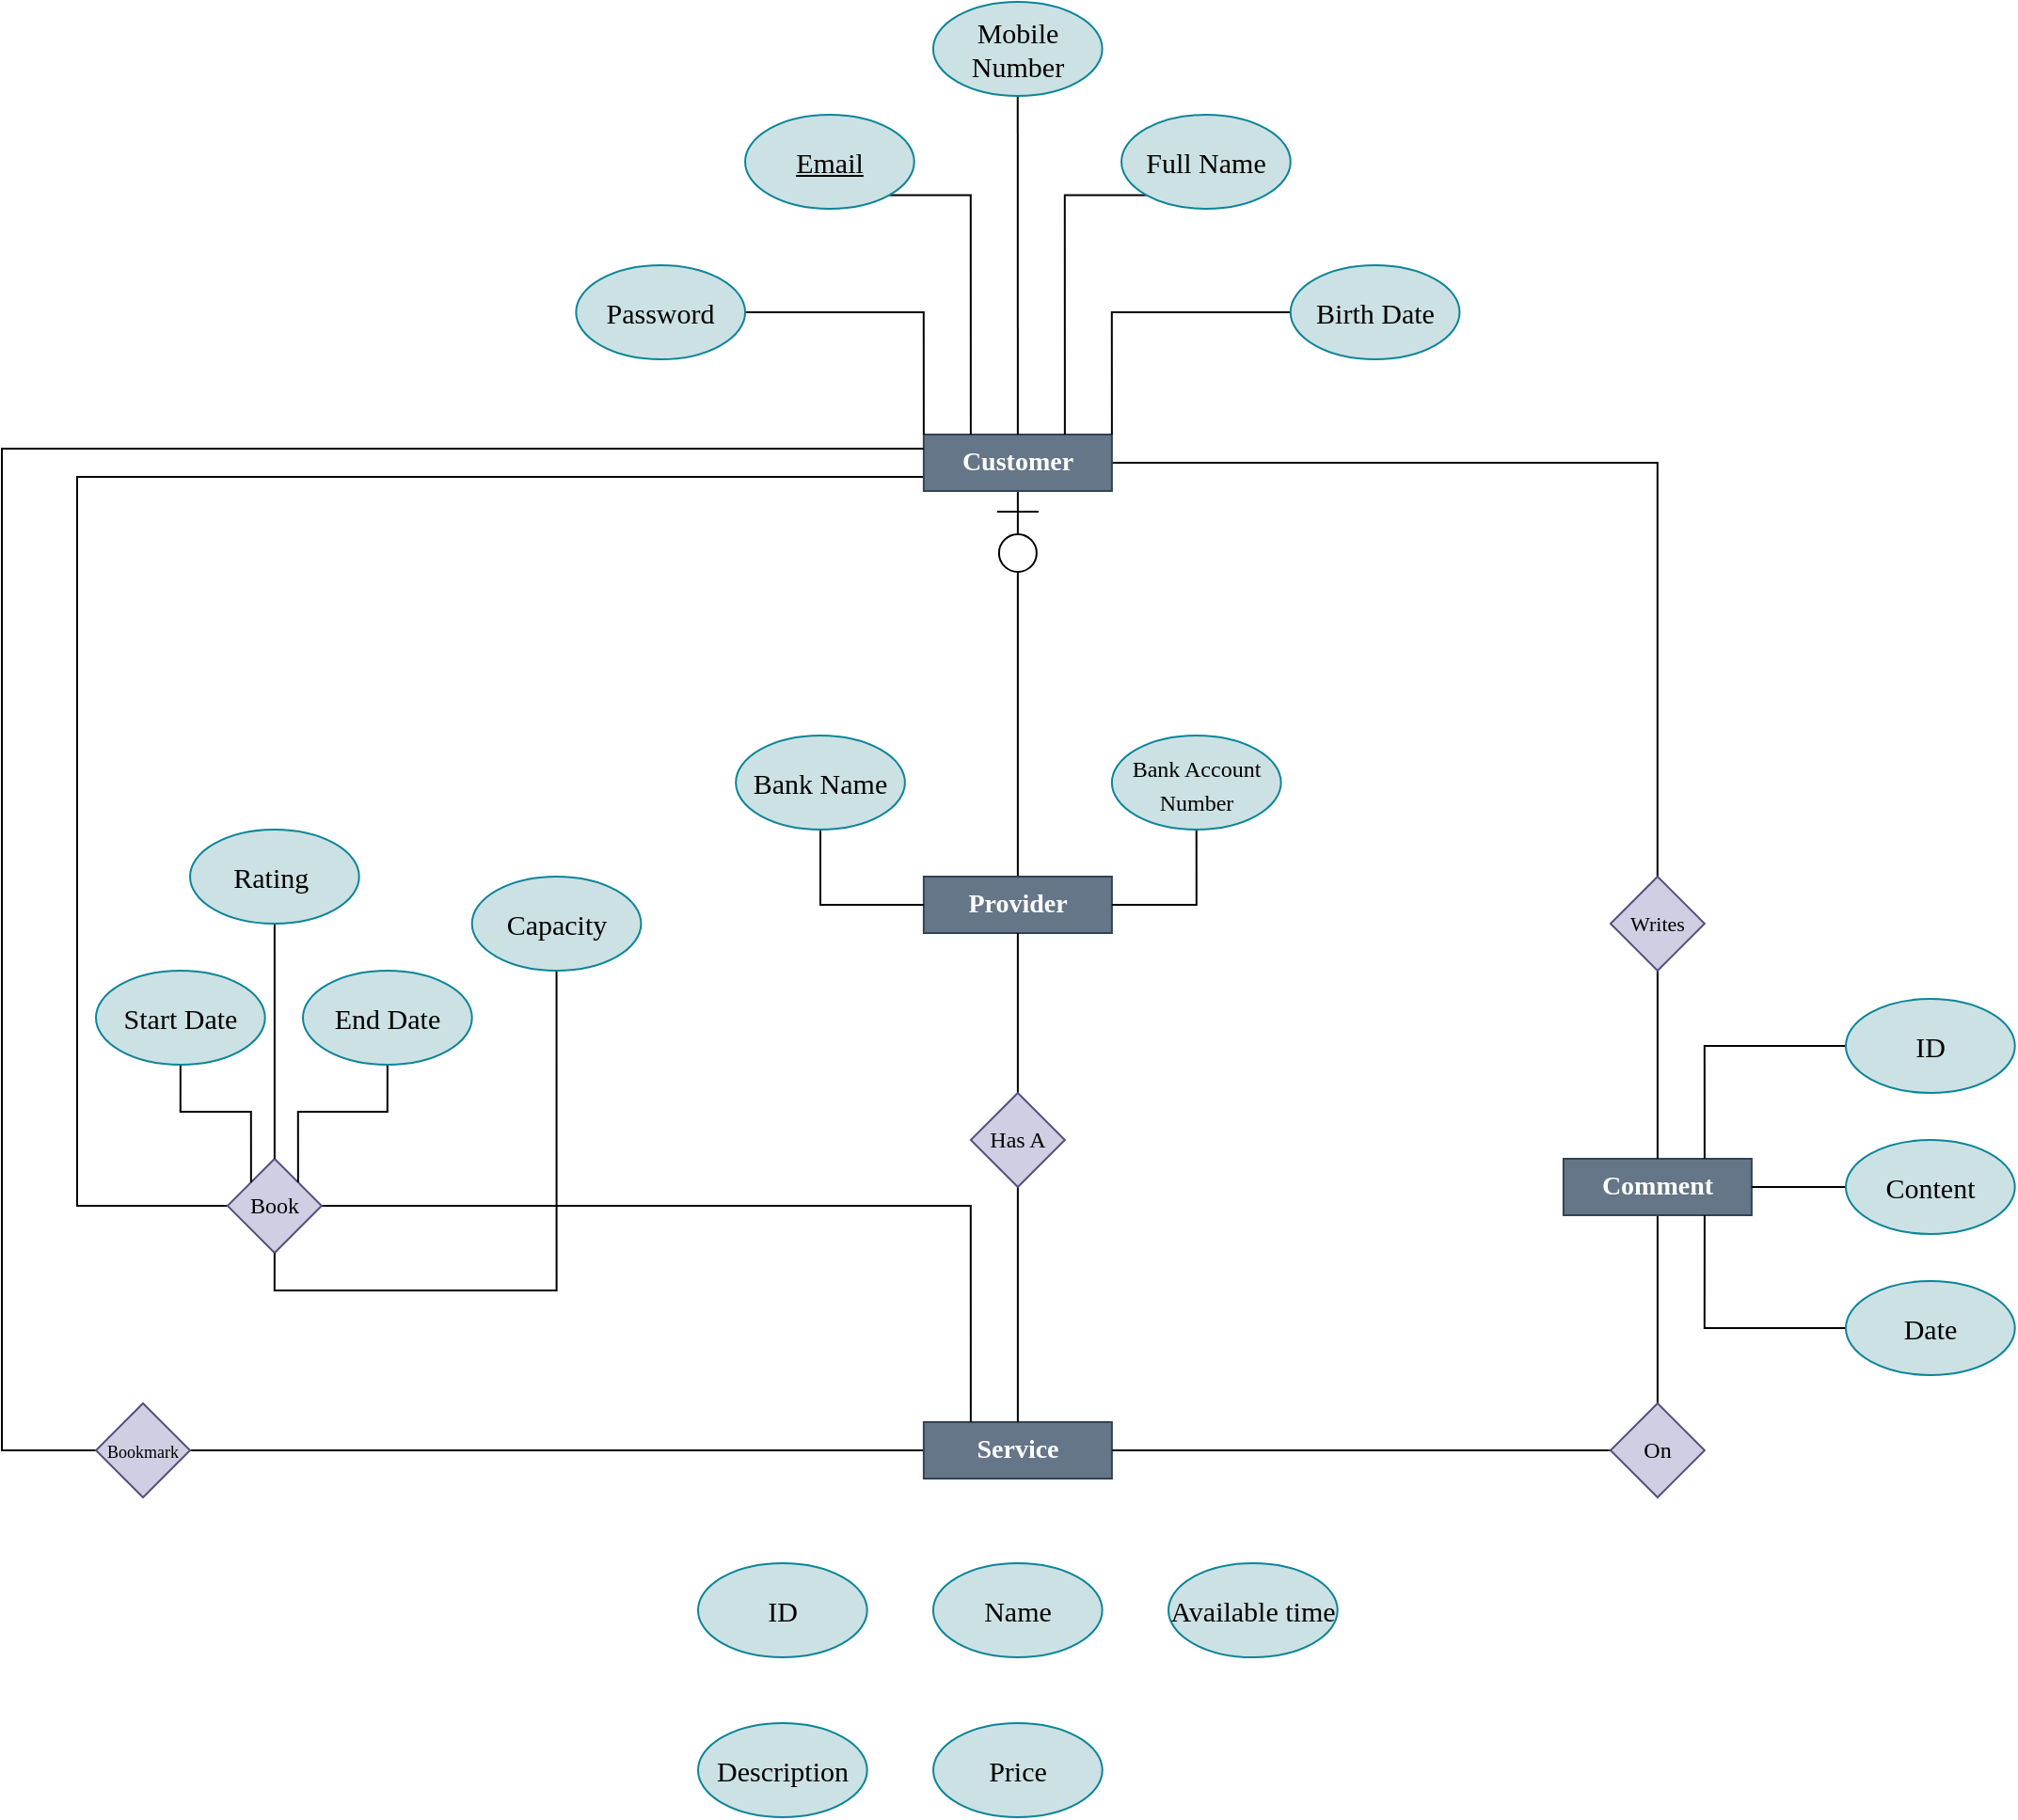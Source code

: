 <mxfile version="16.5.1" type="device"><diagram id="lwjYNqd2mGroTuCpTEDb" name="Page-1"><mxGraphModel dx="1892" dy="1640" grid="1" gridSize="10" guides="1" tooltips="1" connect="1" arrows="1" fold="1" page="1" pageScale="1" pageWidth="850" pageHeight="1100" math="0" shadow="0"><root><mxCell id="0"/><mxCell id="1" parent="0"/><mxCell id="0uH2ICQoQljGwYaE2qO1-36" style="edgeStyle=orthogonalEdgeStyle;rounded=0;orthogonalLoop=1;jettySize=auto;html=1;exitX=0.5;exitY=1;exitDx=0;exitDy=0;fontSize=9;endArrow=none;endFill=0;fontFamily=Georgia;fontStyle=0" edge="1" parent="1" source="0uH2ICQoQljGwYaE2qO1-5" target="0uH2ICQoQljGwYaE2qO1-35"><mxGeometry relative="1" as="geometry"/></mxCell><mxCell id="0uH2ICQoQljGwYaE2qO1-5" value="Comment" style="rounded=0;whiteSpace=wrap;html=1;fillColor=#647687;strokeColor=#314354;fontColor=#ffffff;fontSize=14;fontStyle=1;fontFamily=Georgia;" vertex="1" parent="1"><mxGeometry x="329.94" y="225" width="100" height="30" as="geometry"/></mxCell><mxCell id="0uH2ICQoQljGwYaE2qO1-21" style="edgeStyle=orthogonalEdgeStyle;rounded=0;orthogonalLoop=1;jettySize=auto;html=1;exitX=1;exitY=0.5;exitDx=0;exitDy=0;entryX=0;entryY=0.5;entryDx=0;entryDy=0;endArrow=none;endFill=0;fontFamily=Georgia;fontStyle=0" edge="1" parent="1" source="0uH2ICQoQljGwYaE2qO1-26" target="0uH2ICQoQljGwYaE2qO1-13"><mxGeometry relative="1" as="geometry"><mxPoint x="-145.06" y="340" as="sourcePoint"/></mxGeometry></mxCell><mxCell id="0uH2ICQoQljGwYaE2qO1-13" value="Service" style="rounded=0;whiteSpace=wrap;html=1;fillColor=#647687;strokeColor=#314354;fontColor=#ffffff;fontSize=14;fontStyle=1;fontFamily=Georgia;" vertex="1" parent="1"><mxGeometry x="-10.06" y="365" width="100" height="30" as="geometry"/></mxCell><mxCell id="0uH2ICQoQljGwYaE2qO1-31" style="edgeStyle=orthogonalEdgeStyle;rounded=0;orthogonalLoop=1;jettySize=auto;html=1;exitX=1;exitY=0.5;exitDx=0;exitDy=0;fontSize=9;endArrow=none;endFill=0;fontFamily=Georgia;fontStyle=0" edge="1" parent="1" source="0uH2ICQoQljGwYaE2qO1-14" target="0uH2ICQoQljGwYaE2qO1-27"><mxGeometry relative="1" as="geometry"><mxPoint x="89.94" as="sourcePoint"/></mxGeometry></mxCell><mxCell id="0uH2ICQoQljGwYaE2qO1-33" style="edgeStyle=orthogonalEdgeStyle;rounded=0;orthogonalLoop=1;jettySize=auto;html=1;exitX=0;exitY=0.75;exitDx=0;exitDy=0;entryX=0;entryY=0.5;entryDx=0;entryDy=0;fontSize=9;endArrow=none;endFill=0;fontFamily=Georgia;fontStyle=0" edge="1" parent="1" source="0uH2ICQoQljGwYaE2qO1-14" target="0uH2ICQoQljGwYaE2qO1-32"><mxGeometry relative="1" as="geometry"><mxPoint x="-220.0" y="-137.5" as="sourcePoint"/><Array as="points"><mxPoint x="-460" y="-137"/><mxPoint x="-460" y="250"/></Array></mxGeometry></mxCell><mxCell id="0uH2ICQoQljGwYaE2qO1-49" style="edgeStyle=orthogonalEdgeStyle;rounded=0;orthogonalLoop=1;jettySize=auto;html=1;exitX=0.5;exitY=1;exitDx=0;exitDy=0;entryX=0.5;entryY=0;entryDx=0;entryDy=0;fontFamily=Georgia;fontSize=15;startArrow=ERzeroToOne;startFill=0;endArrow=none;endFill=0;targetPerimeterSpacing=8;sourcePerimeterSpacing=7;startSize=20;fontStyle=0" edge="1" parent="1" source="0uH2ICQoQljGwYaE2qO1-14" target="0uH2ICQoQljGwYaE2qO1-16"><mxGeometry relative="1" as="geometry"/></mxCell><mxCell id="0uH2ICQoQljGwYaE2qO1-14" value="Customer" style="rounded=0;whiteSpace=wrap;html=1;fillColor=#647687;strokeColor=#314354;fontColor=#ffffff;fontSize=14;fontStyle=1;fontFamily=Georgia;" vertex="1" parent="1"><mxGeometry x="-10.06" y="-160" width="100" height="30" as="geometry"/></mxCell><mxCell id="0uH2ICQoQljGwYaE2qO1-16" value="Provider" style="rounded=0;whiteSpace=wrap;html=1;fillColor=#647687;strokeColor=#314354;fontColor=#ffffff;fontSize=14;fontStyle=1;fontFamily=Georgia;" vertex="1" parent="1"><mxGeometry x="-10.06" y="75" width="100" height="30" as="geometry"/></mxCell><mxCell id="0uH2ICQoQljGwYaE2qO1-50" style="edgeStyle=orthogonalEdgeStyle;rounded=0;orthogonalLoop=1;jettySize=auto;html=1;exitX=0;exitY=0.5;exitDx=0;exitDy=0;fontFamily=Georgia;fontSize=15;startArrow=none;startFill=0;endArrow=none;endFill=0;entryX=0;entryY=0.25;entryDx=0;entryDy=0;fontStyle=0" edge="1" parent="1" source="0uH2ICQoQljGwYaE2qO1-26" target="0uH2ICQoQljGwYaE2qO1-14"><mxGeometry relative="1" as="geometry"><mxPoint x="-500.0" y="-170.0" as="targetPoint"/><Array as="points"><mxPoint x="-500" y="380"/><mxPoint x="-500" y="-153"/></Array></mxGeometry></mxCell><mxCell id="0uH2ICQoQljGwYaE2qO1-26" value="&lt;font style=&quot;font-size: 9px&quot;&gt;Bookmark&lt;/font&gt;" style="rhombus;whiteSpace=wrap;html=1;fillColor=#d0cee2;strokeColor=#56517e;fontStyle=0;fontFamily=Georgia;" vertex="1" parent="1"><mxGeometry x="-450" y="355" width="50" height="50" as="geometry"/></mxCell><mxCell id="0uH2ICQoQljGwYaE2qO1-29" style="edgeStyle=orthogonalEdgeStyle;rounded=0;orthogonalLoop=1;jettySize=auto;html=1;exitX=0.5;exitY=1;exitDx=0;exitDy=0;entryX=0.5;entryY=0;entryDx=0;entryDy=0;fontSize=9;endArrow=none;endFill=0;fontFamily=Georgia;fontStyle=0" edge="1" parent="1" source="0uH2ICQoQljGwYaE2qO1-27" target="0uH2ICQoQljGwYaE2qO1-5"><mxGeometry relative="1" as="geometry"/></mxCell><mxCell id="0uH2ICQoQljGwYaE2qO1-27" value="&lt;font style=&quot;font-size: 11px&quot;&gt;Writes&lt;/font&gt;" style="rhombus;whiteSpace=wrap;html=1;fillColor=#d0cee2;strokeColor=#56517e;fontStyle=0;fontFamily=Georgia;" vertex="1" parent="1"><mxGeometry x="354.94" y="75" width="50" height="50" as="geometry"/></mxCell><mxCell id="0uH2ICQoQljGwYaE2qO1-58" style="edgeStyle=orthogonalEdgeStyle;rounded=0;orthogonalLoop=1;jettySize=auto;html=1;exitX=1;exitY=0.5;exitDx=0;exitDy=0;entryX=0.25;entryY=0;entryDx=0;entryDy=0;fontFamily=Georgia;fontSize=12;startArrow=none;startFill=0;endArrow=none;endFill=0;fontStyle=0" edge="1" parent="1" source="0uH2ICQoQljGwYaE2qO1-32" target="0uH2ICQoQljGwYaE2qO1-13"><mxGeometry relative="1" as="geometry"/></mxCell><mxCell id="0uH2ICQoQljGwYaE2qO1-32" value="Book" style="rhombus;whiteSpace=wrap;html=1;fillColor=#d0cee2;strokeColor=#56517e;fontStyle=0;fontFamily=Georgia;" vertex="1" parent="1"><mxGeometry x="-380.07" y="225" width="50" height="50" as="geometry"/></mxCell><mxCell id="0uH2ICQoQljGwYaE2qO1-37" style="edgeStyle=orthogonalEdgeStyle;rounded=0;orthogonalLoop=1;jettySize=auto;html=1;exitX=0;exitY=0.5;exitDx=0;exitDy=0;entryX=1;entryY=0.5;entryDx=0;entryDy=0;fontSize=9;endArrow=none;endFill=0;fontFamily=Georgia;fontStyle=0" edge="1" parent="1" source="0uH2ICQoQljGwYaE2qO1-35" target="0uH2ICQoQljGwYaE2qO1-13"><mxGeometry relative="1" as="geometry"/></mxCell><mxCell id="0uH2ICQoQljGwYaE2qO1-35" value="On" style="rhombus;whiteSpace=wrap;html=1;fillColor=#d0cee2;strokeColor=#56517e;fontStyle=0;fontFamily=Georgia;" vertex="1" parent="1"><mxGeometry x="354.94" y="355" width="50" height="50" as="geometry"/></mxCell><mxCell id="0uH2ICQoQljGwYaE2qO1-76" style="edgeStyle=orthogonalEdgeStyle;rounded=0;orthogonalLoop=1;jettySize=auto;html=1;exitX=0;exitY=1;exitDx=0;exitDy=0;entryX=0.75;entryY=0;entryDx=0;entryDy=0;fontFamily=Georgia;fontSize=12;startArrow=none;startFill=0;endArrow=none;endFill=0;startSize=20;sourcePerimeterSpacing=7;targetPerimeterSpacing=8;strokeColor=default;strokeWidth=1;" edge="1" parent="1" source="0uH2ICQoQljGwYaE2qO1-42" target="0uH2ICQoQljGwYaE2qO1-14"><mxGeometry relative="1" as="geometry"/></mxCell><mxCell id="0uH2ICQoQljGwYaE2qO1-42" value="Full Name" style="ellipse;whiteSpace=wrap;html=1;fontFamily=Georgia;fontSize=15;strokeWidth=1;fillColor=#CCE1E3;strokeColor=#0c8599;gradientColor=none;fontStyle=0" vertex="1" parent="1"><mxGeometry x="95.02" y="-330" width="89.85" height="50" as="geometry"/></mxCell><mxCell id="0uH2ICQoQljGwYaE2qO1-77" style="edgeStyle=orthogonalEdgeStyle;rounded=0;orthogonalLoop=1;jettySize=auto;html=1;exitX=0;exitY=0.5;exitDx=0;exitDy=0;entryX=1;entryY=0;entryDx=0;entryDy=0;fontFamily=Georgia;fontSize=12;startArrow=none;startFill=0;endArrow=none;endFill=0;startSize=20;sourcePerimeterSpacing=7;targetPerimeterSpacing=8;strokeColor=default;strokeWidth=1;" edge="1" parent="1" source="0uH2ICQoQljGwYaE2qO1-43" target="0uH2ICQoQljGwYaE2qO1-14"><mxGeometry relative="1" as="geometry"/></mxCell><mxCell id="0uH2ICQoQljGwYaE2qO1-43" value="Birth Date" style="ellipse;whiteSpace=wrap;html=1;fontFamily=Georgia;fontSize=15;strokeWidth=1;fillColor=#CCE1E3;strokeColor=#0c8599;gradientColor=none;fontStyle=0" vertex="1" parent="1"><mxGeometry x="184.87" y="-250" width="89.85" height="50" as="geometry"/></mxCell><mxCell id="0uH2ICQoQljGwYaE2qO1-74" style="edgeStyle=orthogonalEdgeStyle;rounded=0;orthogonalLoop=1;jettySize=auto;html=1;exitX=1;exitY=1;exitDx=0;exitDy=0;entryX=0.25;entryY=0;entryDx=0;entryDy=0;fontFamily=Georgia;fontSize=12;startArrow=none;startFill=0;endArrow=none;endFill=0;startSize=20;sourcePerimeterSpacing=7;targetPerimeterSpacing=8;strokeColor=default;strokeWidth=1;" edge="1" parent="1" source="0uH2ICQoQljGwYaE2qO1-44" target="0uH2ICQoQljGwYaE2qO1-14"><mxGeometry relative="1" as="geometry"/></mxCell><mxCell id="0uH2ICQoQljGwYaE2qO1-44" value="Email" style="ellipse;whiteSpace=wrap;html=1;fontFamily=Georgia;fontSize=15;strokeWidth=1;fillColor=#CCE1E3;strokeColor=#0c8599;gradientColor=none;verticalAlign=middle;fontStyle=4" vertex="1" parent="1"><mxGeometry x="-104.98" y="-330" width="89.85" height="50" as="geometry"/></mxCell><mxCell id="0uH2ICQoQljGwYaE2qO1-75" style="edgeStyle=orthogonalEdgeStyle;rounded=0;orthogonalLoop=1;jettySize=auto;html=1;exitX=0.5;exitY=1;exitDx=0;exitDy=0;entryX=0.5;entryY=0;entryDx=0;entryDy=0;fontFamily=Georgia;fontSize=12;startArrow=none;startFill=0;endArrow=none;endFill=0;startSize=20;sourcePerimeterSpacing=7;targetPerimeterSpacing=8;strokeColor=default;strokeWidth=1;" edge="1" parent="1" source="0uH2ICQoQljGwYaE2qO1-45" target="0uH2ICQoQljGwYaE2qO1-14"><mxGeometry relative="1" as="geometry"/></mxCell><mxCell id="0uH2ICQoQljGwYaE2qO1-45" value="Mobile Number" style="ellipse;whiteSpace=wrap;html=1;fontFamily=Georgia;fontSize=15;strokeWidth=1;fillColor=#CCE1E3;strokeColor=#0c8599;gradientColor=none;fontStyle=0" vertex="1" parent="1"><mxGeometry x="-5.04" y="-390" width="89.85" height="50" as="geometry"/></mxCell><mxCell id="0uH2ICQoQljGwYaE2qO1-73" style="edgeStyle=orthogonalEdgeStyle;rounded=0;orthogonalLoop=1;jettySize=auto;html=1;exitX=1;exitY=0.5;exitDx=0;exitDy=0;entryX=0;entryY=0;entryDx=0;entryDy=0;fontFamily=Georgia;fontSize=12;startArrow=none;startFill=0;endArrow=none;endFill=0;startSize=20;sourcePerimeterSpacing=7;targetPerimeterSpacing=8;strokeColor=default;strokeWidth=1;" edge="1" parent="1" source="0uH2ICQoQljGwYaE2qO1-46" target="0uH2ICQoQljGwYaE2qO1-14"><mxGeometry relative="1" as="geometry"/></mxCell><mxCell id="0uH2ICQoQljGwYaE2qO1-46" value="Password" style="ellipse;whiteSpace=wrap;html=1;fontFamily=Georgia;fontSize=15;strokeWidth=1;fillColor=#CCE1E3;strokeColor=#0c8599;gradientColor=none;fontStyle=0" vertex="1" parent="1"><mxGeometry x="-194.83" y="-250" width="89.85" height="50" as="geometry"/></mxCell><mxCell id="0uH2ICQoQljGwYaE2qO1-72" style="edgeStyle=orthogonalEdgeStyle;rounded=0;orthogonalLoop=1;jettySize=auto;html=1;exitX=0.5;exitY=1;exitDx=0;exitDy=0;entryX=0;entryY=0.5;entryDx=0;entryDy=0;fontFamily=Georgia;fontSize=12;startArrow=none;startFill=0;endArrow=none;endFill=0;startSize=20;sourcePerimeterSpacing=7;targetPerimeterSpacing=8;strokeColor=default;strokeWidth=1;" edge="1" parent="1" source="0uH2ICQoQljGwYaE2qO1-47" target="0uH2ICQoQljGwYaE2qO1-16"><mxGeometry relative="1" as="geometry"/></mxCell><mxCell id="0uH2ICQoQljGwYaE2qO1-47" value="Bank Name" style="ellipse;whiteSpace=wrap;html=1;fontFamily=Georgia;fontSize=15;strokeWidth=1;fillColor=#CCE1E3;strokeColor=#0c8599;gradientColor=none;fontStyle=0" vertex="1" parent="1"><mxGeometry x="-109.91" width="89.85" height="50" as="geometry"/></mxCell><mxCell id="0uH2ICQoQljGwYaE2qO1-71" style="edgeStyle=orthogonalEdgeStyle;rounded=0;orthogonalLoop=1;jettySize=auto;html=1;exitX=0.5;exitY=1;exitDx=0;exitDy=0;entryX=1;entryY=0.5;entryDx=0;entryDy=0;fontFamily=Georgia;fontSize=12;startArrow=none;startFill=0;endArrow=none;endFill=0;startSize=20;sourcePerimeterSpacing=7;targetPerimeterSpacing=8;strokeColor=default;strokeWidth=1;" edge="1" parent="1" source="0uH2ICQoQljGwYaE2qO1-51" target="0uH2ICQoQljGwYaE2qO1-16"><mxGeometry relative="1" as="geometry"/></mxCell><mxCell id="0uH2ICQoQljGwYaE2qO1-51" value="&lt;font style=&quot;font-size: 12px&quot;&gt;Bank Account Number&lt;/font&gt;" style="ellipse;whiteSpace=wrap;html=1;fontFamily=Georgia;fontSize=15;strokeWidth=1;fillColor=#CCE1E3;strokeColor=#0c8599;gradientColor=none;fontStyle=0" vertex="1" parent="1"><mxGeometry x="89.94" width="89.85" height="50" as="geometry"/></mxCell><mxCell id="0uH2ICQoQljGwYaE2qO1-59" style="edgeStyle=orthogonalEdgeStyle;rounded=0;orthogonalLoop=1;jettySize=auto;html=1;exitX=0.5;exitY=0;exitDx=0;exitDy=0;entryX=0.5;entryY=1;entryDx=0;entryDy=0;fontFamily=Georgia;fontSize=12;startArrow=none;startFill=0;endArrow=none;endFill=0;strokeColor=default;strokeWidth=1;fontStyle=0" edge="1" parent="1" source="0uH2ICQoQljGwYaE2qO1-52" target="0uH2ICQoQljGwYaE2qO1-16"><mxGeometry relative="1" as="geometry"/></mxCell><mxCell id="0uH2ICQoQljGwYaE2qO1-60" style="edgeStyle=orthogonalEdgeStyle;rounded=0;orthogonalLoop=1;jettySize=auto;html=1;exitX=0.5;exitY=1;exitDx=0;exitDy=0;entryX=0.5;entryY=0;entryDx=0;entryDy=0;fontFamily=Georgia;fontSize=12;startArrow=none;startFill=0;endArrow=none;endFill=0;fontStyle=0" edge="1" parent="1" source="0uH2ICQoQljGwYaE2qO1-52" target="0uH2ICQoQljGwYaE2qO1-13"><mxGeometry relative="1" as="geometry"/></mxCell><mxCell id="0uH2ICQoQljGwYaE2qO1-52" value="Has A" style="rhombus;whiteSpace=wrap;html=1;fillColor=#d0cee2;strokeColor=#56517e;fontStyle=0;fontFamily=Georgia;" vertex="1" parent="1"><mxGeometry x="14.94" y="190" width="50" height="50" as="geometry"/></mxCell><mxCell id="0uH2ICQoQljGwYaE2qO1-69" style="edgeStyle=orthogonalEdgeStyle;rounded=0;orthogonalLoop=1;jettySize=auto;html=1;exitX=0;exitY=0.5;exitDx=0;exitDy=0;entryX=0.75;entryY=0;entryDx=0;entryDy=0;fontFamily=Georgia;fontSize=12;startArrow=none;startFill=0;endArrow=none;endFill=0;startSize=20;sourcePerimeterSpacing=7;targetPerimeterSpacing=8;strokeColor=default;strokeWidth=1;" edge="1" parent="1" source="0uH2ICQoQljGwYaE2qO1-62" target="0uH2ICQoQljGwYaE2qO1-5"><mxGeometry relative="1" as="geometry"/></mxCell><mxCell id="0uH2ICQoQljGwYaE2qO1-62" value="ID" style="ellipse;whiteSpace=wrap;html=1;fontFamily=Georgia;fontSize=15;strokeWidth=1;fillColor=#CCE1E3;strokeColor=#0c8599;gradientColor=none;fontStyle=0" vertex="1" parent="1"><mxGeometry x="480" y="140" width="89.85" height="50" as="geometry"/></mxCell><mxCell id="0uH2ICQoQljGwYaE2qO1-66" style="edgeStyle=orthogonalEdgeStyle;rounded=0;orthogonalLoop=1;jettySize=auto;html=1;exitX=0;exitY=0.5;exitDx=0;exitDy=0;entryX=1;entryY=0.5;entryDx=0;entryDy=0;fontFamily=Georgia;fontSize=12;startArrow=none;startFill=0;endArrow=none;endFill=0;startSize=20;sourcePerimeterSpacing=7;targetPerimeterSpacing=8;strokeColor=default;strokeWidth=1;" edge="1" parent="1" source="0uH2ICQoQljGwYaE2qO1-63" target="0uH2ICQoQljGwYaE2qO1-5"><mxGeometry relative="1" as="geometry"/></mxCell><mxCell id="0uH2ICQoQljGwYaE2qO1-63" value="Content" style="ellipse;whiteSpace=wrap;html=1;fontFamily=Georgia;fontSize=15;strokeWidth=1;fillColor=#CCE1E3;strokeColor=#0c8599;gradientColor=none;fontStyle=0" vertex="1" parent="1"><mxGeometry x="480" y="215" width="89.85" height="50" as="geometry"/></mxCell><mxCell id="0uH2ICQoQljGwYaE2qO1-68" style="edgeStyle=orthogonalEdgeStyle;rounded=0;orthogonalLoop=1;jettySize=auto;html=1;exitX=0;exitY=0.5;exitDx=0;exitDy=0;entryX=0.75;entryY=1;entryDx=0;entryDy=0;fontFamily=Georgia;fontSize=12;startArrow=none;startFill=0;endArrow=none;endFill=0;startSize=20;sourcePerimeterSpacing=7;targetPerimeterSpacing=8;strokeColor=default;strokeWidth=1;" edge="1" parent="1" source="0uH2ICQoQljGwYaE2qO1-64" target="0uH2ICQoQljGwYaE2qO1-5"><mxGeometry relative="1" as="geometry"/></mxCell><mxCell id="0uH2ICQoQljGwYaE2qO1-64" value="Date" style="ellipse;whiteSpace=wrap;html=1;fontFamily=Georgia;fontSize=15;strokeWidth=1;fillColor=#CCE1E3;strokeColor=#0c8599;gradientColor=none;fontStyle=0" vertex="1" parent="1"><mxGeometry x="480" y="290" width="89.85" height="50" as="geometry"/></mxCell><mxCell id="0uH2ICQoQljGwYaE2qO1-82" style="edgeStyle=orthogonalEdgeStyle;rounded=0;orthogonalLoop=1;jettySize=auto;html=1;exitX=0.5;exitY=1;exitDx=0;exitDy=0;entryX=0;entryY=0;entryDx=0;entryDy=0;fontFamily=Georgia;fontSize=12;startArrow=none;startFill=0;endArrow=none;endFill=0;startSize=20;sourcePerimeterSpacing=7;targetPerimeterSpacing=8;strokeColor=default;strokeWidth=1;" edge="1" parent="1" source="0uH2ICQoQljGwYaE2qO1-78" target="0uH2ICQoQljGwYaE2qO1-32"><mxGeometry relative="1" as="geometry"/></mxCell><mxCell id="0uH2ICQoQljGwYaE2qO1-78" value="Start Date&lt;span style=&quot;color: rgba(0 , 0 , 0 , 0) ; font-family: monospace ; font-size: 0px&quot;&gt;%3CmxGraphModel%3E%3Croot%3E%3CmxCell%20id%3D%220%22%2F%3E%3CmxCell%20id%3D%221%22%20parent%3D%220%22%2F%3E%3CmxCell%20id%3D%222%22%20value%3D%22Rating%26amp%3Bnbsp%3B%22%20style%3D%22ellipse%3BwhiteSpace%3Dwrap%3Bhtml%3D1%3BfontFamily%3DGeorgia%3BfontSize%3D15%3BstrokeWidth%3D1%3BfillColor%3D%23CCE1E3%3BstrokeColor%3D%230c8599%3BgradientColor%3Dnone%3BfontStyle%3D0%22%20vertex%3D%221%22%20parent%3D%221%22%3E%3CmxGeometry%20x%3D%22-450%22%20y%3D%22125%22%20width%3D%2289.85%22%20height%3D%2250%22%20as%3D%22geometry%22%2F%3E%3C%2FmxCell%3E%3C%2Froot%3E%3C%2FmxGraphModel%3E&lt;/span&gt;" style="ellipse;whiteSpace=wrap;html=1;fontFamily=Georgia;fontSize=15;strokeWidth=1;fillColor=#CCE1E3;strokeColor=#0c8599;gradientColor=none;fontStyle=0" vertex="1" parent="1"><mxGeometry x="-450" y="125" width="89.85" height="50" as="geometry"/></mxCell><mxCell id="0uH2ICQoQljGwYaE2qO1-81" style="edgeStyle=orthogonalEdgeStyle;rounded=0;orthogonalLoop=1;jettySize=auto;html=1;exitX=0.5;exitY=1;exitDx=0;exitDy=0;entryX=1;entryY=0;entryDx=0;entryDy=0;fontFamily=Georgia;fontSize=12;startArrow=none;startFill=0;endArrow=none;endFill=0;startSize=20;sourcePerimeterSpacing=7;targetPerimeterSpacing=8;strokeColor=default;strokeWidth=1;" edge="1" parent="1" source="0uH2ICQoQljGwYaE2qO1-80" target="0uH2ICQoQljGwYaE2qO1-32"><mxGeometry relative="1" as="geometry"/></mxCell><mxCell id="0uH2ICQoQljGwYaE2qO1-80" value="End Date&lt;span style=&quot;color: rgba(0 , 0 , 0 , 0) ; font-family: monospace ; font-size: 0px&quot;&gt;%3CmxGraphModel%3E%3Croot%3E%3CmxCell%20id%3D%220%22%2F%3E%3CmxCell%20id%3D%221%22%20parent%3D%220%22%2F%3E%3CmxCell%20id%3D%222%22%20value%3D%22Rating%26amp%3Bnbsp%3B%22%20style%3D%22ellipse%3BwhiteSpace%3Dwrap%3Bhtml%3D1%3BfontFamily%3DGeorgia%3BfontSize%3D15%3BstrokeWidth%3D1%3BfillColor%3D%23CCE1E3%3BstrokeColor%3D%230c8599%3BgradientColor%3Dnone%3BfontStyle%3D0%22%20vertex%3D%221%22%20parent%3D%221%22%3E%3CmxGeometry%20x%3D%22-450%22%20y%3D%22125%22%20width%3D%2289.85%22%20height%3D%2250%22%20as%3D%22geometry%22%2F%3E%3C%2FmxCell%3E%3C%2Froot%3E%3C%2FmxGraphModel%3E&lt;/span&gt;" style="ellipse;whiteSpace=wrap;html=1;fontFamily=Georgia;fontSize=15;strokeWidth=1;fillColor=#CCE1E3;strokeColor=#0c8599;gradientColor=none;fontStyle=0" vertex="1" parent="1"><mxGeometry x="-340" y="125" width="89.85" height="50" as="geometry"/></mxCell><mxCell id="0uH2ICQoQljGwYaE2qO1-84" style="edgeStyle=orthogonalEdgeStyle;rounded=0;orthogonalLoop=1;jettySize=auto;html=1;exitX=0.5;exitY=1;exitDx=0;exitDy=0;entryX=0.5;entryY=0;entryDx=0;entryDy=0;fontFamily=Georgia;fontSize=12;startArrow=none;startFill=0;endArrow=none;endFill=0;startSize=20;sourcePerimeterSpacing=7;targetPerimeterSpacing=8;strokeColor=default;strokeWidth=1;" edge="1" parent="1" source="0uH2ICQoQljGwYaE2qO1-83" target="0uH2ICQoQljGwYaE2qO1-32"><mxGeometry relative="1" as="geometry"/></mxCell><mxCell id="0uH2ICQoQljGwYaE2qO1-83" value="Rating&amp;nbsp;" style="ellipse;whiteSpace=wrap;html=1;fontFamily=Georgia;fontSize=15;strokeWidth=1;fillColor=#CCE1E3;strokeColor=#0c8599;gradientColor=none;fontStyle=0" vertex="1" parent="1"><mxGeometry x="-399.99" y="50" width="89.85" height="50" as="geometry"/></mxCell><mxCell id="0uH2ICQoQljGwYaE2qO1-85" value="ID" style="ellipse;whiteSpace=wrap;html=1;fontFamily=Georgia;fontSize=15;strokeWidth=1;fillColor=#CCE1E3;strokeColor=#0c8599;gradientColor=none;fontStyle=0" vertex="1" parent="1"><mxGeometry x="-130" y="440" width="89.85" height="50" as="geometry"/></mxCell><mxCell id="0uH2ICQoQljGwYaE2qO1-86" value="Name&lt;span style=&quot;color: rgba(0 , 0 , 0 , 0) ; font-family: monospace ; font-size: 0px&quot;&gt;%3CmxGraphModel%3E%3Croot%3E%3CmxCell%20id%3D%220%22%2F%3E%3CmxCell%20id%3D%221%22%20parent%3D%220%22%2F%3E%3CmxCell%20id%3D%222%22%20value%3D%22Date%22%20style%3D%22ellipse%3BwhiteSpace%3Dwrap%3Bhtml%3D1%3BfontFamily%3DGeorgia%3BfontSize%3D15%3BstrokeWidth%3D1%3BfillColor%3D%23CCE1E3%3BstrokeColor%3D%230c8599%3BgradientColor%3Dnone%3BfontStyle%3D0%22%20vertex%3D%221%22%20parent%3D%221%22%3E%3CmxGeometry%20x%3D%22480%22%20y%3D%22290%22%20width%3D%2289.85%22%20height%3D%2250%22%20as%3D%22geometry%22%2F%3E%3C%2FmxCell%3E%3C%2Froot%3E%3C%2FmxGraphModel%3E&lt;/span&gt;" style="ellipse;whiteSpace=wrap;html=1;fontFamily=Georgia;fontSize=15;strokeWidth=1;fillColor=#CCE1E3;strokeColor=#0c8599;gradientColor=none;fontStyle=0" vertex="1" parent="1"><mxGeometry x="-5.04" y="440" width="89.85" height="50" as="geometry"/></mxCell><mxCell id="0uH2ICQoQljGwYaE2qO1-87" value="Description" style="ellipse;whiteSpace=wrap;html=1;fontFamily=Georgia;fontSize=15;strokeWidth=1;fillColor=#CCE1E3;strokeColor=#0c8599;gradientColor=none;fontStyle=0" vertex="1" parent="1"><mxGeometry x="-130" y="525" width="89.85" height="50" as="geometry"/></mxCell><mxCell id="0uH2ICQoQljGwYaE2qO1-88" value="Price" style="ellipse;whiteSpace=wrap;html=1;fontFamily=Georgia;fontSize=15;strokeWidth=1;fillColor=#CCE1E3;strokeColor=#0c8599;gradientColor=none;fontStyle=0" vertex="1" parent="1"><mxGeometry x="-4.99" y="525" width="89.85" height="50" as="geometry"/></mxCell><mxCell id="0uH2ICQoQljGwYaE2qO1-96" style="edgeStyle=orthogonalEdgeStyle;rounded=0;orthogonalLoop=1;jettySize=auto;html=1;exitX=0.5;exitY=1;exitDx=0;exitDy=0;entryX=0.5;entryY=1;entryDx=0;entryDy=0;fontFamily=Georgia;fontSize=15;startArrow=none;startFill=0;endArrow=none;endFill=0;startSize=20;sourcePerimeterSpacing=7;targetPerimeterSpacing=8;strokeColor=default;strokeWidth=1;" edge="1" parent="1" source="0uH2ICQoQljGwYaE2qO1-89" target="0uH2ICQoQljGwYaE2qO1-32"><mxGeometry relative="1" as="geometry"/></mxCell><mxCell id="0uH2ICQoQljGwYaE2qO1-89" value="&lt;font style=&quot;font-size: 15px&quot;&gt;Capacity&lt;/font&gt;" style="ellipse;whiteSpace=wrap;html=1;fontFamily=Georgia;fontSize=15;strokeWidth=1;fillColor=#CCE1E3;strokeColor=#0c8599;gradientColor=none;fontStyle=0" vertex="1" parent="1"><mxGeometry x="-250.15" y="75" width="89.85" height="50" as="geometry"/></mxCell><mxCell id="0uH2ICQoQljGwYaE2qO1-90" value="Available time" style="ellipse;whiteSpace=wrap;html=1;fontFamily=Georgia;fontSize=15;strokeWidth=1;fillColor=#CCE1E3;strokeColor=#0c8599;gradientColor=none;fontStyle=0" vertex="1" parent="1"><mxGeometry x="120.0" y="440" width="89.85" height="50" as="geometry"/></mxCell></root></mxGraphModel></diagram></mxfile>